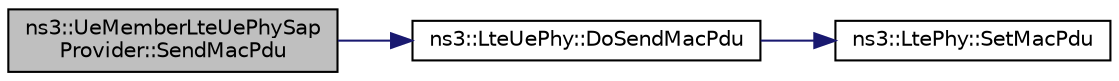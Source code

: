 digraph "ns3::UeMemberLteUePhySapProvider::SendMacPdu"
{
  edge [fontname="Helvetica",fontsize="10",labelfontname="Helvetica",labelfontsize="10"];
  node [fontname="Helvetica",fontsize="10",shape=record];
  rankdir="LR";
  Node1 [label="ns3::UeMemberLteUePhySap\lProvider::SendMacPdu",height=0.2,width=0.4,color="black", fillcolor="grey75", style="filled", fontcolor="black"];
  Node1 -> Node2 [color="midnightblue",fontsize="10",style="solid"];
  Node2 [label="ns3::LteUePhy::DoSendMacPdu",height=0.2,width=0.4,color="black", fillcolor="white", style="filled",URL="$da/ddd/classns3_1_1LteUePhy.html#ad9e4722d7ac9c0944a010ed788568500",tooltip="Queue the MAC PDU to be sent (according to m_macChTtiDelay) "];
  Node2 -> Node3 [color="midnightblue",fontsize="10",style="solid"];
  Node3 [label="ns3::LtePhy::SetMacPdu",height=0.2,width=0.4,color="black", fillcolor="white", style="filled",URL="$d5/d66/classns3_1_1LtePhy.html#ab146e4e7513da96c3a8708e61c49b2b4"];
}
